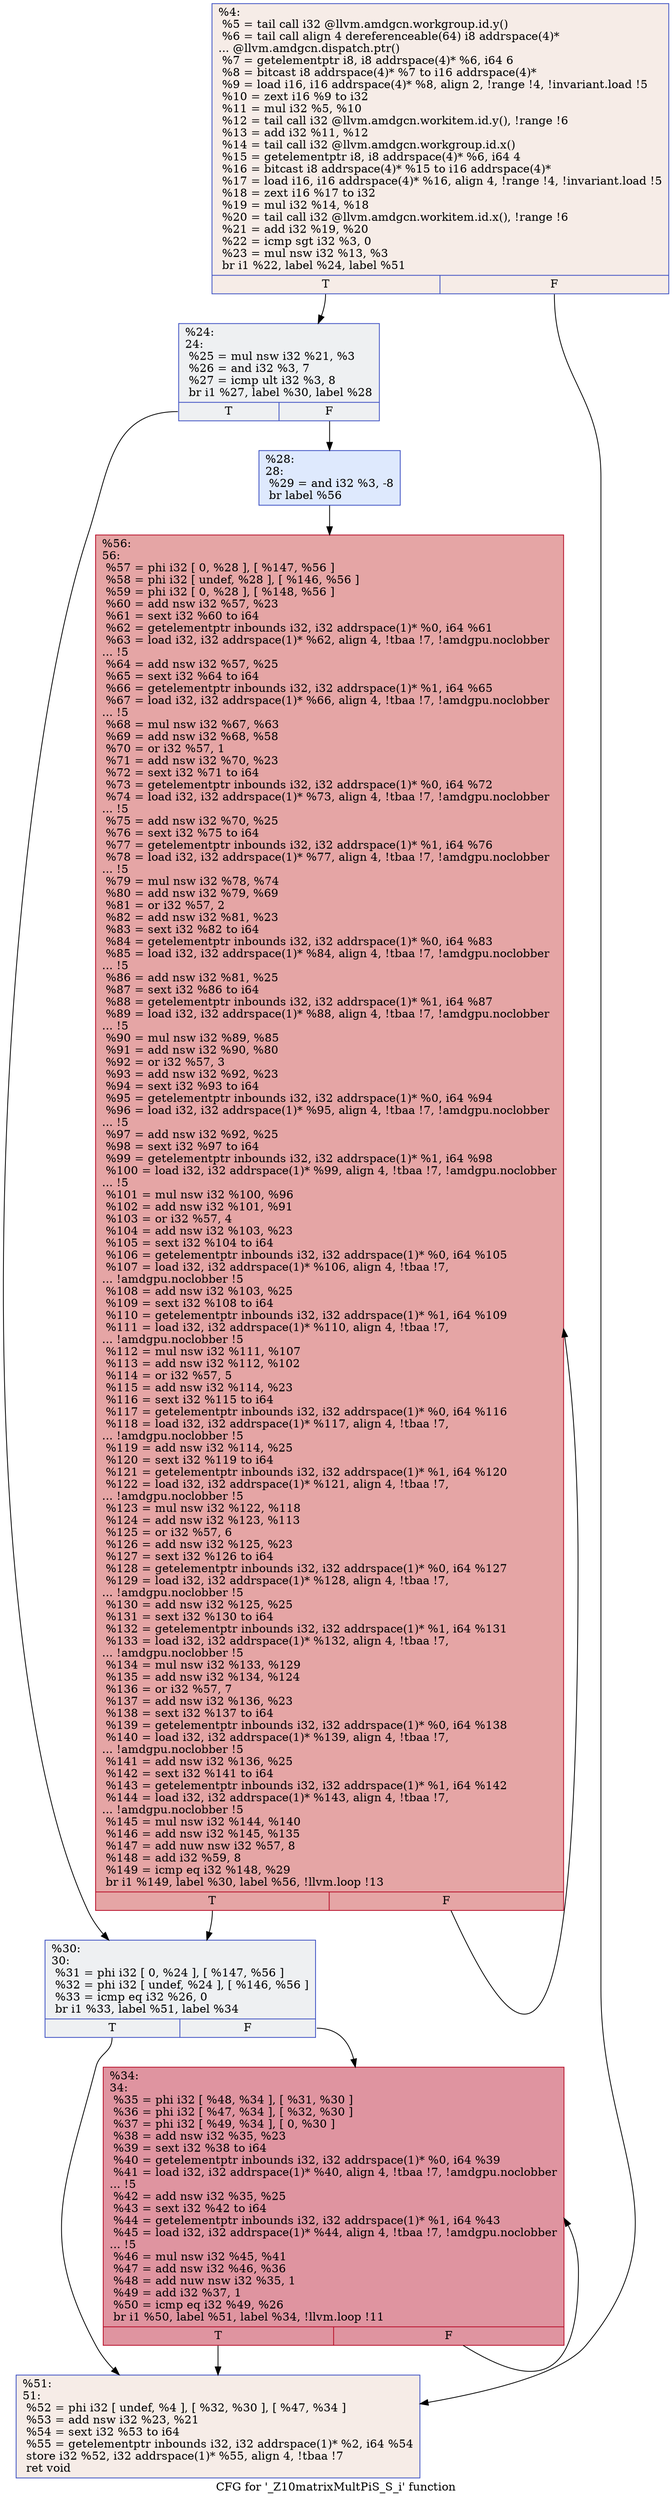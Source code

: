 digraph "CFG for '_Z10matrixMultPiS_S_i' function" {
	label="CFG for '_Z10matrixMultPiS_S_i' function";

	Node0x571c8a0 [shape=record,color="#3d50c3ff", style=filled, fillcolor="#ead5c970",label="{%4:\l  %5 = tail call i32 @llvm.amdgcn.workgroup.id.y()\l  %6 = tail call align 4 dereferenceable(64) i8 addrspace(4)*\l... @llvm.amdgcn.dispatch.ptr()\l  %7 = getelementptr i8, i8 addrspace(4)* %6, i64 6\l  %8 = bitcast i8 addrspace(4)* %7 to i16 addrspace(4)*\l  %9 = load i16, i16 addrspace(4)* %8, align 2, !range !4, !invariant.load !5\l  %10 = zext i16 %9 to i32\l  %11 = mul i32 %5, %10\l  %12 = tail call i32 @llvm.amdgcn.workitem.id.y(), !range !6\l  %13 = add i32 %11, %12\l  %14 = tail call i32 @llvm.amdgcn.workgroup.id.x()\l  %15 = getelementptr i8, i8 addrspace(4)* %6, i64 4\l  %16 = bitcast i8 addrspace(4)* %15 to i16 addrspace(4)*\l  %17 = load i16, i16 addrspace(4)* %16, align 4, !range !4, !invariant.load !5\l  %18 = zext i16 %17 to i32\l  %19 = mul i32 %14, %18\l  %20 = tail call i32 @llvm.amdgcn.workitem.id.x(), !range !6\l  %21 = add i32 %19, %20\l  %22 = icmp sgt i32 %3, 0\l  %23 = mul nsw i32 %13, %3\l  br i1 %22, label %24, label %51\l|{<s0>T|<s1>F}}"];
	Node0x571c8a0:s0 -> Node0x5720290;
	Node0x571c8a0:s1 -> Node0x5720320;
	Node0x5720290 [shape=record,color="#3d50c3ff", style=filled, fillcolor="#d9dce170",label="{%24:\l24:                                               \l  %25 = mul nsw i32 %21, %3\l  %26 = and i32 %3, 7\l  %27 = icmp ult i32 %3, 8\l  br i1 %27, label %30, label %28\l|{<s0>T|<s1>F}}"];
	Node0x5720290:s0 -> Node0x5720670;
	Node0x5720290:s1 -> Node0x57206c0;
	Node0x57206c0 [shape=record,color="#3d50c3ff", style=filled, fillcolor="#b5cdfa70",label="{%28:\l28:                                               \l  %29 = and i32 %3, -8\l  br label %56\l}"];
	Node0x57206c0 -> Node0x57208c0;
	Node0x5720670 [shape=record,color="#3d50c3ff", style=filled, fillcolor="#d9dce170",label="{%30:\l30:                                               \l  %31 = phi i32 [ 0, %24 ], [ %147, %56 ]\l  %32 = phi i32 [ undef, %24 ], [ %146, %56 ]\l  %33 = icmp eq i32 %26, 0\l  br i1 %33, label %51, label %34\l|{<s0>T|<s1>F}}"];
	Node0x5720670:s0 -> Node0x5720320;
	Node0x5720670:s1 -> Node0x571eaa0;
	Node0x571eaa0 [shape=record,color="#b70d28ff", style=filled, fillcolor="#b70d2870",label="{%34:\l34:                                               \l  %35 = phi i32 [ %48, %34 ], [ %31, %30 ]\l  %36 = phi i32 [ %47, %34 ], [ %32, %30 ]\l  %37 = phi i32 [ %49, %34 ], [ 0, %30 ]\l  %38 = add nsw i32 %35, %23\l  %39 = sext i32 %38 to i64\l  %40 = getelementptr inbounds i32, i32 addrspace(1)* %0, i64 %39\l  %41 = load i32, i32 addrspace(1)* %40, align 4, !tbaa !7, !amdgpu.noclobber\l... !5\l  %42 = add nsw i32 %35, %25\l  %43 = sext i32 %42 to i64\l  %44 = getelementptr inbounds i32, i32 addrspace(1)* %1, i64 %43\l  %45 = load i32, i32 addrspace(1)* %44, align 4, !tbaa !7, !amdgpu.noclobber\l... !5\l  %46 = mul nsw i32 %45, %41\l  %47 = add nsw i32 %46, %36\l  %48 = add nuw nsw i32 %35, 1\l  %49 = add i32 %37, 1\l  %50 = icmp eq i32 %49, %26\l  br i1 %50, label %51, label %34, !llvm.loop !11\l|{<s0>T|<s1>F}}"];
	Node0x571eaa0:s0 -> Node0x5720320;
	Node0x571eaa0:s1 -> Node0x571eaa0;
	Node0x5720320 [shape=record,color="#3d50c3ff", style=filled, fillcolor="#ead5c970",label="{%51:\l51:                                               \l  %52 = phi i32 [ undef, %4 ], [ %32, %30 ], [ %47, %34 ]\l  %53 = add nsw i32 %23, %21\l  %54 = sext i32 %53 to i64\l  %55 = getelementptr inbounds i32, i32 addrspace(1)* %2, i64 %54\l  store i32 %52, i32 addrspace(1)* %55, align 4, !tbaa !7\l  ret void\l}"];
	Node0x57208c0 [shape=record,color="#b70d28ff", style=filled, fillcolor="#c5333470",label="{%56:\l56:                                               \l  %57 = phi i32 [ 0, %28 ], [ %147, %56 ]\l  %58 = phi i32 [ undef, %28 ], [ %146, %56 ]\l  %59 = phi i32 [ 0, %28 ], [ %148, %56 ]\l  %60 = add nsw i32 %57, %23\l  %61 = sext i32 %60 to i64\l  %62 = getelementptr inbounds i32, i32 addrspace(1)* %0, i64 %61\l  %63 = load i32, i32 addrspace(1)* %62, align 4, !tbaa !7, !amdgpu.noclobber\l... !5\l  %64 = add nsw i32 %57, %25\l  %65 = sext i32 %64 to i64\l  %66 = getelementptr inbounds i32, i32 addrspace(1)* %1, i64 %65\l  %67 = load i32, i32 addrspace(1)* %66, align 4, !tbaa !7, !amdgpu.noclobber\l... !5\l  %68 = mul nsw i32 %67, %63\l  %69 = add nsw i32 %68, %58\l  %70 = or i32 %57, 1\l  %71 = add nsw i32 %70, %23\l  %72 = sext i32 %71 to i64\l  %73 = getelementptr inbounds i32, i32 addrspace(1)* %0, i64 %72\l  %74 = load i32, i32 addrspace(1)* %73, align 4, !tbaa !7, !amdgpu.noclobber\l... !5\l  %75 = add nsw i32 %70, %25\l  %76 = sext i32 %75 to i64\l  %77 = getelementptr inbounds i32, i32 addrspace(1)* %1, i64 %76\l  %78 = load i32, i32 addrspace(1)* %77, align 4, !tbaa !7, !amdgpu.noclobber\l... !5\l  %79 = mul nsw i32 %78, %74\l  %80 = add nsw i32 %79, %69\l  %81 = or i32 %57, 2\l  %82 = add nsw i32 %81, %23\l  %83 = sext i32 %82 to i64\l  %84 = getelementptr inbounds i32, i32 addrspace(1)* %0, i64 %83\l  %85 = load i32, i32 addrspace(1)* %84, align 4, !tbaa !7, !amdgpu.noclobber\l... !5\l  %86 = add nsw i32 %81, %25\l  %87 = sext i32 %86 to i64\l  %88 = getelementptr inbounds i32, i32 addrspace(1)* %1, i64 %87\l  %89 = load i32, i32 addrspace(1)* %88, align 4, !tbaa !7, !amdgpu.noclobber\l... !5\l  %90 = mul nsw i32 %89, %85\l  %91 = add nsw i32 %90, %80\l  %92 = or i32 %57, 3\l  %93 = add nsw i32 %92, %23\l  %94 = sext i32 %93 to i64\l  %95 = getelementptr inbounds i32, i32 addrspace(1)* %0, i64 %94\l  %96 = load i32, i32 addrspace(1)* %95, align 4, !tbaa !7, !amdgpu.noclobber\l... !5\l  %97 = add nsw i32 %92, %25\l  %98 = sext i32 %97 to i64\l  %99 = getelementptr inbounds i32, i32 addrspace(1)* %1, i64 %98\l  %100 = load i32, i32 addrspace(1)* %99, align 4, !tbaa !7, !amdgpu.noclobber\l... !5\l  %101 = mul nsw i32 %100, %96\l  %102 = add nsw i32 %101, %91\l  %103 = or i32 %57, 4\l  %104 = add nsw i32 %103, %23\l  %105 = sext i32 %104 to i64\l  %106 = getelementptr inbounds i32, i32 addrspace(1)* %0, i64 %105\l  %107 = load i32, i32 addrspace(1)* %106, align 4, !tbaa !7,\l... !amdgpu.noclobber !5\l  %108 = add nsw i32 %103, %25\l  %109 = sext i32 %108 to i64\l  %110 = getelementptr inbounds i32, i32 addrspace(1)* %1, i64 %109\l  %111 = load i32, i32 addrspace(1)* %110, align 4, !tbaa !7,\l... !amdgpu.noclobber !5\l  %112 = mul nsw i32 %111, %107\l  %113 = add nsw i32 %112, %102\l  %114 = or i32 %57, 5\l  %115 = add nsw i32 %114, %23\l  %116 = sext i32 %115 to i64\l  %117 = getelementptr inbounds i32, i32 addrspace(1)* %0, i64 %116\l  %118 = load i32, i32 addrspace(1)* %117, align 4, !tbaa !7,\l... !amdgpu.noclobber !5\l  %119 = add nsw i32 %114, %25\l  %120 = sext i32 %119 to i64\l  %121 = getelementptr inbounds i32, i32 addrspace(1)* %1, i64 %120\l  %122 = load i32, i32 addrspace(1)* %121, align 4, !tbaa !7,\l... !amdgpu.noclobber !5\l  %123 = mul nsw i32 %122, %118\l  %124 = add nsw i32 %123, %113\l  %125 = or i32 %57, 6\l  %126 = add nsw i32 %125, %23\l  %127 = sext i32 %126 to i64\l  %128 = getelementptr inbounds i32, i32 addrspace(1)* %0, i64 %127\l  %129 = load i32, i32 addrspace(1)* %128, align 4, !tbaa !7,\l... !amdgpu.noclobber !5\l  %130 = add nsw i32 %125, %25\l  %131 = sext i32 %130 to i64\l  %132 = getelementptr inbounds i32, i32 addrspace(1)* %1, i64 %131\l  %133 = load i32, i32 addrspace(1)* %132, align 4, !tbaa !7,\l... !amdgpu.noclobber !5\l  %134 = mul nsw i32 %133, %129\l  %135 = add nsw i32 %134, %124\l  %136 = or i32 %57, 7\l  %137 = add nsw i32 %136, %23\l  %138 = sext i32 %137 to i64\l  %139 = getelementptr inbounds i32, i32 addrspace(1)* %0, i64 %138\l  %140 = load i32, i32 addrspace(1)* %139, align 4, !tbaa !7,\l... !amdgpu.noclobber !5\l  %141 = add nsw i32 %136, %25\l  %142 = sext i32 %141 to i64\l  %143 = getelementptr inbounds i32, i32 addrspace(1)* %1, i64 %142\l  %144 = load i32, i32 addrspace(1)* %143, align 4, !tbaa !7,\l... !amdgpu.noclobber !5\l  %145 = mul nsw i32 %144, %140\l  %146 = add nsw i32 %145, %135\l  %147 = add nuw nsw i32 %57, 8\l  %148 = add i32 %59, 8\l  %149 = icmp eq i32 %148, %29\l  br i1 %149, label %30, label %56, !llvm.loop !13\l|{<s0>T|<s1>F}}"];
	Node0x57208c0:s0 -> Node0x5720670;
	Node0x57208c0:s1 -> Node0x57208c0;
}

